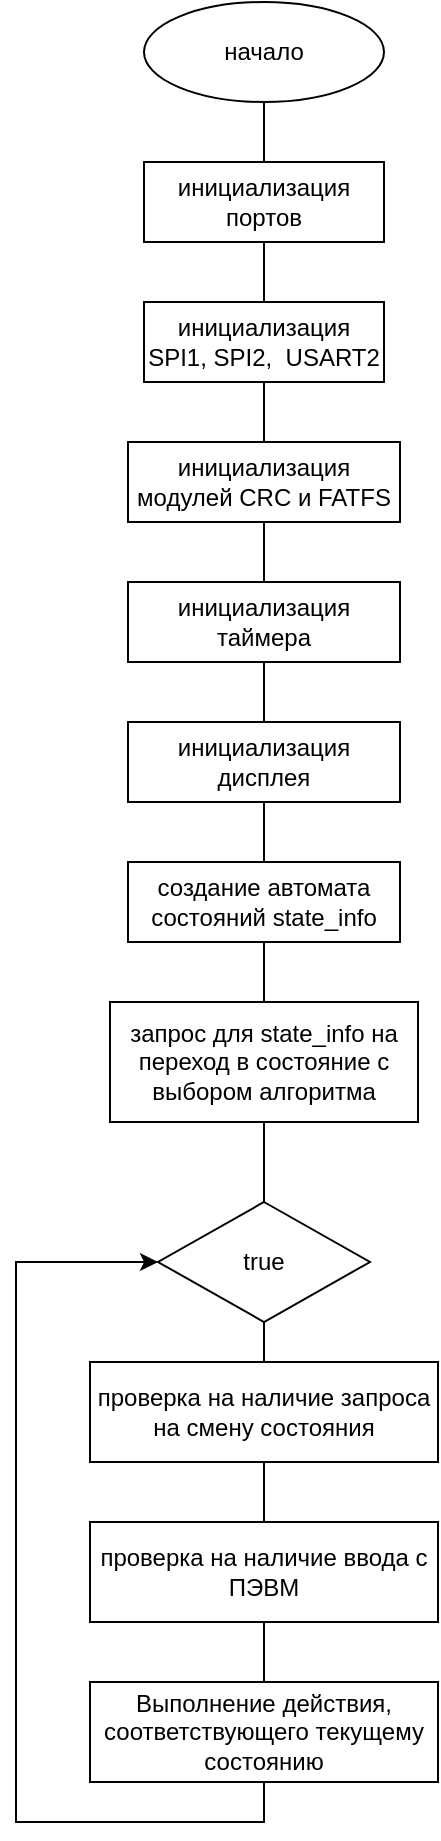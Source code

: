 <mxfile version="22.1.7" type="device">
  <diagram name="Страница — 1" id="YDZX4-zJ9VGdfiPbXKX9">
    <mxGraphModel dx="1500" dy="763" grid="1" gridSize="10" guides="1" tooltips="1" connect="1" arrows="1" fold="1" page="1" pageScale="1" pageWidth="827" pageHeight="1169" math="0" shadow="0">
      <root>
        <mxCell id="0" />
        <mxCell id="1" parent="0" />
        <mxCell id="4OA92k-0ATn8GlJd0UsL-14" style="edgeStyle=orthogonalEdgeStyle;rounded=0;orthogonalLoop=1;jettySize=auto;html=1;exitX=0.5;exitY=1;exitDx=0;exitDy=0;entryX=0.5;entryY=0;entryDx=0;entryDy=0;endArrow=none;endFill=0;" edge="1" parent="1" source="4OA92k-0ATn8GlJd0UsL-1" target="4OA92k-0ATn8GlJd0UsL-2">
          <mxGeometry relative="1" as="geometry" />
        </mxCell>
        <mxCell id="4OA92k-0ATn8GlJd0UsL-1" value="начало" style="ellipse;whiteSpace=wrap;html=1;" vertex="1" parent="1">
          <mxGeometry x="354" y="20" width="120" height="50" as="geometry" />
        </mxCell>
        <mxCell id="4OA92k-0ATn8GlJd0UsL-15" style="edgeStyle=orthogonalEdgeStyle;rounded=0;orthogonalLoop=1;jettySize=auto;html=1;exitX=0.5;exitY=1;exitDx=0;exitDy=0;entryX=0.5;entryY=0;entryDx=0;entryDy=0;endArrow=none;endFill=0;" edge="1" parent="1" source="4OA92k-0ATn8GlJd0UsL-2" target="4OA92k-0ATn8GlJd0UsL-3">
          <mxGeometry relative="1" as="geometry" />
        </mxCell>
        <mxCell id="4OA92k-0ATn8GlJd0UsL-2" value="инициализация портов" style="rounded=0;whiteSpace=wrap;html=1;" vertex="1" parent="1">
          <mxGeometry x="354" y="100" width="120" height="40" as="geometry" />
        </mxCell>
        <mxCell id="4OA92k-0ATn8GlJd0UsL-16" style="edgeStyle=orthogonalEdgeStyle;rounded=0;orthogonalLoop=1;jettySize=auto;html=1;exitX=0.5;exitY=1;exitDx=0;exitDy=0;entryX=0.5;entryY=0;entryDx=0;entryDy=0;endArrow=none;endFill=0;" edge="1" parent="1" source="4OA92k-0ATn8GlJd0UsL-3" target="4OA92k-0ATn8GlJd0UsL-5">
          <mxGeometry relative="1" as="geometry" />
        </mxCell>
        <mxCell id="4OA92k-0ATn8GlJd0UsL-3" value="инициализация SPI1, SPI2,&amp;nbsp; USART2" style="rounded=0;whiteSpace=wrap;html=1;" vertex="1" parent="1">
          <mxGeometry x="354" y="170" width="120" height="40" as="geometry" />
        </mxCell>
        <mxCell id="4OA92k-0ATn8GlJd0UsL-17" style="edgeStyle=orthogonalEdgeStyle;rounded=0;orthogonalLoop=1;jettySize=auto;html=1;exitX=0.5;exitY=1;exitDx=0;exitDy=0;entryX=0.5;entryY=0;entryDx=0;entryDy=0;endArrow=none;endFill=0;" edge="1" parent="1" source="4OA92k-0ATn8GlJd0UsL-5" target="4OA92k-0ATn8GlJd0UsL-6">
          <mxGeometry relative="1" as="geometry" />
        </mxCell>
        <mxCell id="4OA92k-0ATn8GlJd0UsL-5" value="инициализация модулей CRC и FATFS" style="rounded=0;whiteSpace=wrap;html=1;" vertex="1" parent="1">
          <mxGeometry x="346" y="240" width="136" height="40" as="geometry" />
        </mxCell>
        <mxCell id="4OA92k-0ATn8GlJd0UsL-18" style="edgeStyle=orthogonalEdgeStyle;rounded=0;orthogonalLoop=1;jettySize=auto;html=1;exitX=0.5;exitY=1;exitDx=0;exitDy=0;entryX=0.5;entryY=0;entryDx=0;entryDy=0;endArrow=none;endFill=0;" edge="1" parent="1" source="4OA92k-0ATn8GlJd0UsL-6" target="4OA92k-0ATn8GlJd0UsL-7">
          <mxGeometry relative="1" as="geometry" />
        </mxCell>
        <mxCell id="4OA92k-0ATn8GlJd0UsL-6" value="инициализация таймера" style="rounded=0;whiteSpace=wrap;html=1;" vertex="1" parent="1">
          <mxGeometry x="346" y="310" width="136" height="40" as="geometry" />
        </mxCell>
        <mxCell id="4OA92k-0ATn8GlJd0UsL-19" style="edgeStyle=orthogonalEdgeStyle;rounded=0;orthogonalLoop=1;jettySize=auto;html=1;exitX=0.5;exitY=1;exitDx=0;exitDy=0;entryX=0.5;entryY=0;entryDx=0;entryDy=0;endArrow=none;endFill=0;" edge="1" parent="1" source="4OA92k-0ATn8GlJd0UsL-7" target="4OA92k-0ATn8GlJd0UsL-8">
          <mxGeometry relative="1" as="geometry" />
        </mxCell>
        <mxCell id="4OA92k-0ATn8GlJd0UsL-7" value="инициализация дисплея" style="rounded=0;whiteSpace=wrap;html=1;" vertex="1" parent="1">
          <mxGeometry x="346" y="380" width="136" height="40" as="geometry" />
        </mxCell>
        <mxCell id="4OA92k-0ATn8GlJd0UsL-20" style="edgeStyle=orthogonalEdgeStyle;rounded=0;orthogonalLoop=1;jettySize=auto;html=1;exitX=0.5;exitY=1;exitDx=0;exitDy=0;entryX=0.5;entryY=0;entryDx=0;entryDy=0;endArrow=none;endFill=0;" edge="1" parent="1" source="4OA92k-0ATn8GlJd0UsL-8" target="4OA92k-0ATn8GlJd0UsL-9">
          <mxGeometry relative="1" as="geometry" />
        </mxCell>
        <mxCell id="4OA92k-0ATn8GlJd0UsL-8" value="создание автомата состояний state_info" style="rounded=0;whiteSpace=wrap;html=1;" vertex="1" parent="1">
          <mxGeometry x="346" y="450" width="136" height="40" as="geometry" />
        </mxCell>
        <mxCell id="4OA92k-0ATn8GlJd0UsL-21" style="edgeStyle=orthogonalEdgeStyle;rounded=0;orthogonalLoop=1;jettySize=auto;html=1;exitX=0.5;exitY=1;exitDx=0;exitDy=0;entryX=0.5;entryY=0;entryDx=0;entryDy=0;endArrow=none;endFill=0;" edge="1" parent="1" source="4OA92k-0ATn8GlJd0UsL-9" target="4OA92k-0ATn8GlJd0UsL-10">
          <mxGeometry relative="1" as="geometry" />
        </mxCell>
        <mxCell id="4OA92k-0ATn8GlJd0UsL-9" value="запрос для state_info на переход в состояние с выбором алгоритма" style="rounded=0;whiteSpace=wrap;html=1;" vertex="1" parent="1">
          <mxGeometry x="337" y="520" width="154" height="60" as="geometry" />
        </mxCell>
        <mxCell id="4OA92k-0ATn8GlJd0UsL-22" style="edgeStyle=orthogonalEdgeStyle;rounded=0;orthogonalLoop=1;jettySize=auto;html=1;exitX=0.5;exitY=1;exitDx=0;exitDy=0;entryX=0.5;entryY=0;entryDx=0;entryDy=0;endArrow=none;endFill=0;" edge="1" parent="1" source="4OA92k-0ATn8GlJd0UsL-10" target="4OA92k-0ATn8GlJd0UsL-11">
          <mxGeometry relative="1" as="geometry" />
        </mxCell>
        <mxCell id="4OA92k-0ATn8GlJd0UsL-10" value="true" style="rhombus;whiteSpace=wrap;html=1;" vertex="1" parent="1">
          <mxGeometry x="361" y="620" width="106" height="60" as="geometry" />
        </mxCell>
        <mxCell id="4OA92k-0ATn8GlJd0UsL-23" style="edgeStyle=orthogonalEdgeStyle;rounded=0;orthogonalLoop=1;jettySize=auto;html=1;exitX=0.5;exitY=1;exitDx=0;exitDy=0;entryX=0.5;entryY=0;entryDx=0;entryDy=0;endArrow=none;endFill=0;" edge="1" parent="1" source="4OA92k-0ATn8GlJd0UsL-11" target="4OA92k-0ATn8GlJd0UsL-12">
          <mxGeometry relative="1" as="geometry" />
        </mxCell>
        <mxCell id="4OA92k-0ATn8GlJd0UsL-11" value="проверка на наличие запроса на смену состояния" style="rounded=0;whiteSpace=wrap;html=1;" vertex="1" parent="1">
          <mxGeometry x="327" y="700" width="174" height="50" as="geometry" />
        </mxCell>
        <mxCell id="4OA92k-0ATn8GlJd0UsL-24" style="edgeStyle=orthogonalEdgeStyle;rounded=0;orthogonalLoop=1;jettySize=auto;html=1;exitX=0.5;exitY=1;exitDx=0;exitDy=0;entryX=0.5;entryY=0;entryDx=0;entryDy=0;endArrow=none;endFill=0;" edge="1" parent="1" source="4OA92k-0ATn8GlJd0UsL-12" target="4OA92k-0ATn8GlJd0UsL-13">
          <mxGeometry relative="1" as="geometry" />
        </mxCell>
        <mxCell id="4OA92k-0ATn8GlJd0UsL-12" value="проверка на наличие ввода с ПЭВМ" style="rounded=0;whiteSpace=wrap;html=1;" vertex="1" parent="1">
          <mxGeometry x="327" y="780" width="174" height="50" as="geometry" />
        </mxCell>
        <mxCell id="4OA92k-0ATn8GlJd0UsL-25" style="edgeStyle=orthogonalEdgeStyle;rounded=0;orthogonalLoop=1;jettySize=auto;html=1;exitX=0.5;exitY=1;exitDx=0;exitDy=0;entryX=0;entryY=0.5;entryDx=0;entryDy=0;" edge="1" parent="1" source="4OA92k-0ATn8GlJd0UsL-13" target="4OA92k-0ATn8GlJd0UsL-10">
          <mxGeometry relative="1" as="geometry">
            <Array as="points">
              <mxPoint x="414" y="930" />
              <mxPoint x="290" y="930" />
              <mxPoint x="290" y="650" />
            </Array>
          </mxGeometry>
        </mxCell>
        <mxCell id="4OA92k-0ATn8GlJd0UsL-13" value="Выполнение действия, соответствующего текущему состоянию" style="rounded=0;whiteSpace=wrap;html=1;" vertex="1" parent="1">
          <mxGeometry x="327" y="860" width="174" height="50" as="geometry" />
        </mxCell>
      </root>
    </mxGraphModel>
  </diagram>
</mxfile>
